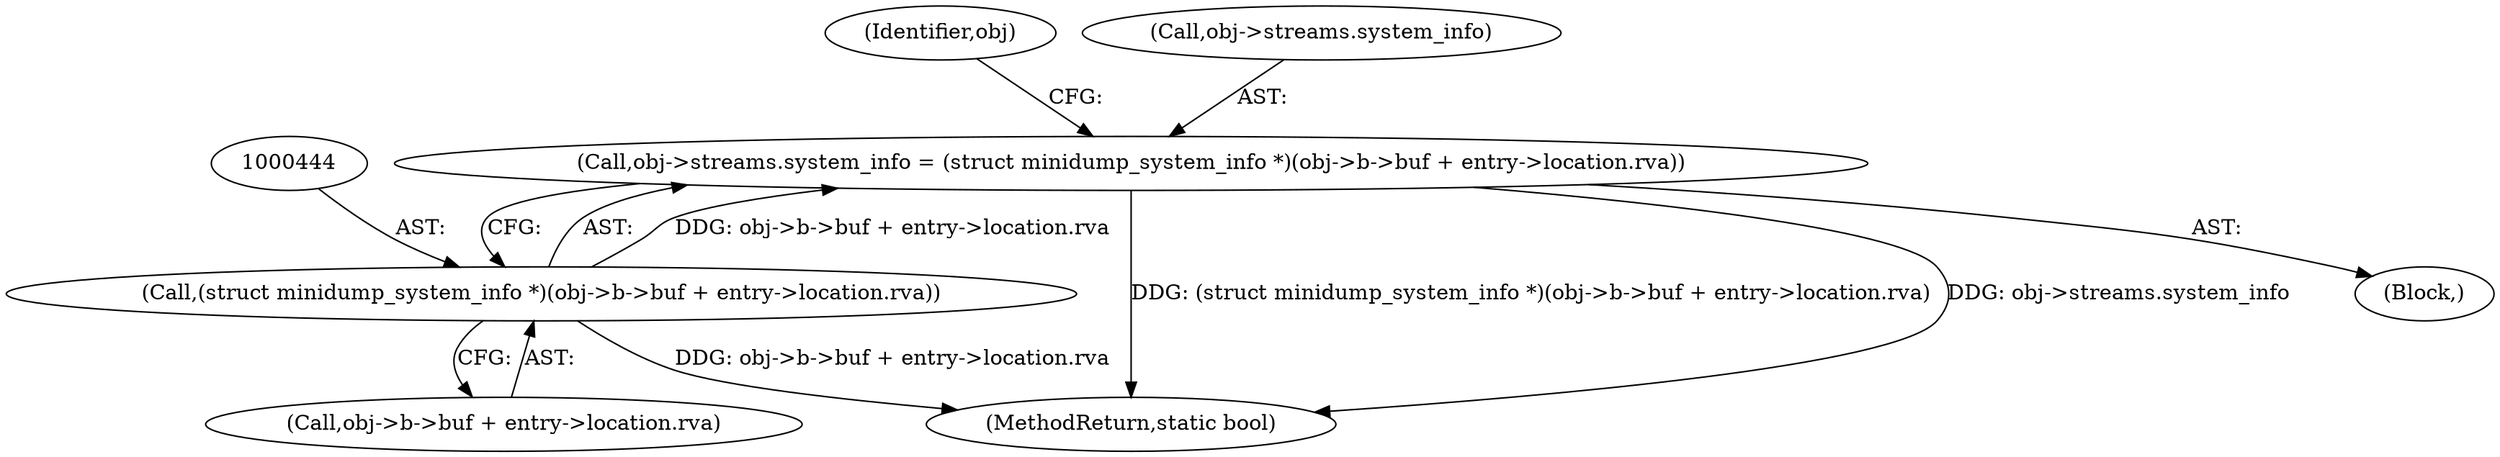 digraph "0_radare2_40b021ba29c8f90ccf7c879fde2580bc73a17e8e_0@API" {
"1000437" [label="(Call,obj->streams.system_info = (struct minidump_system_info *)(obj->b->buf + entry->location.rva))"];
"1000443" [label="(Call,(struct minidump_system_info *)(obj->b->buf + entry->location.rva))"];
"1000458" [label="(Identifier,obj)"];
"1000438" [label="(Call,obj->streams.system_info)"];
"1001137" [label="(MethodReturn,static bool)"];
"1000445" [label="(Call,obj->b->buf + entry->location.rva)"];
"1000443" [label="(Call,(struct minidump_system_info *)(obj->b->buf + entry->location.rva))"];
"1000166" [label="(Block,)"];
"1000437" [label="(Call,obj->streams.system_info = (struct minidump_system_info *)(obj->b->buf + entry->location.rva))"];
"1000437" -> "1000166"  [label="AST: "];
"1000437" -> "1000443"  [label="CFG: "];
"1000438" -> "1000437"  [label="AST: "];
"1000443" -> "1000437"  [label="AST: "];
"1000458" -> "1000437"  [label="CFG: "];
"1000437" -> "1001137"  [label="DDG: (struct minidump_system_info *)(obj->b->buf + entry->location.rva)"];
"1000437" -> "1001137"  [label="DDG: obj->streams.system_info"];
"1000443" -> "1000437"  [label="DDG: obj->b->buf + entry->location.rva"];
"1000443" -> "1000445"  [label="CFG: "];
"1000444" -> "1000443"  [label="AST: "];
"1000445" -> "1000443"  [label="AST: "];
"1000443" -> "1001137"  [label="DDG: obj->b->buf + entry->location.rva"];
}
